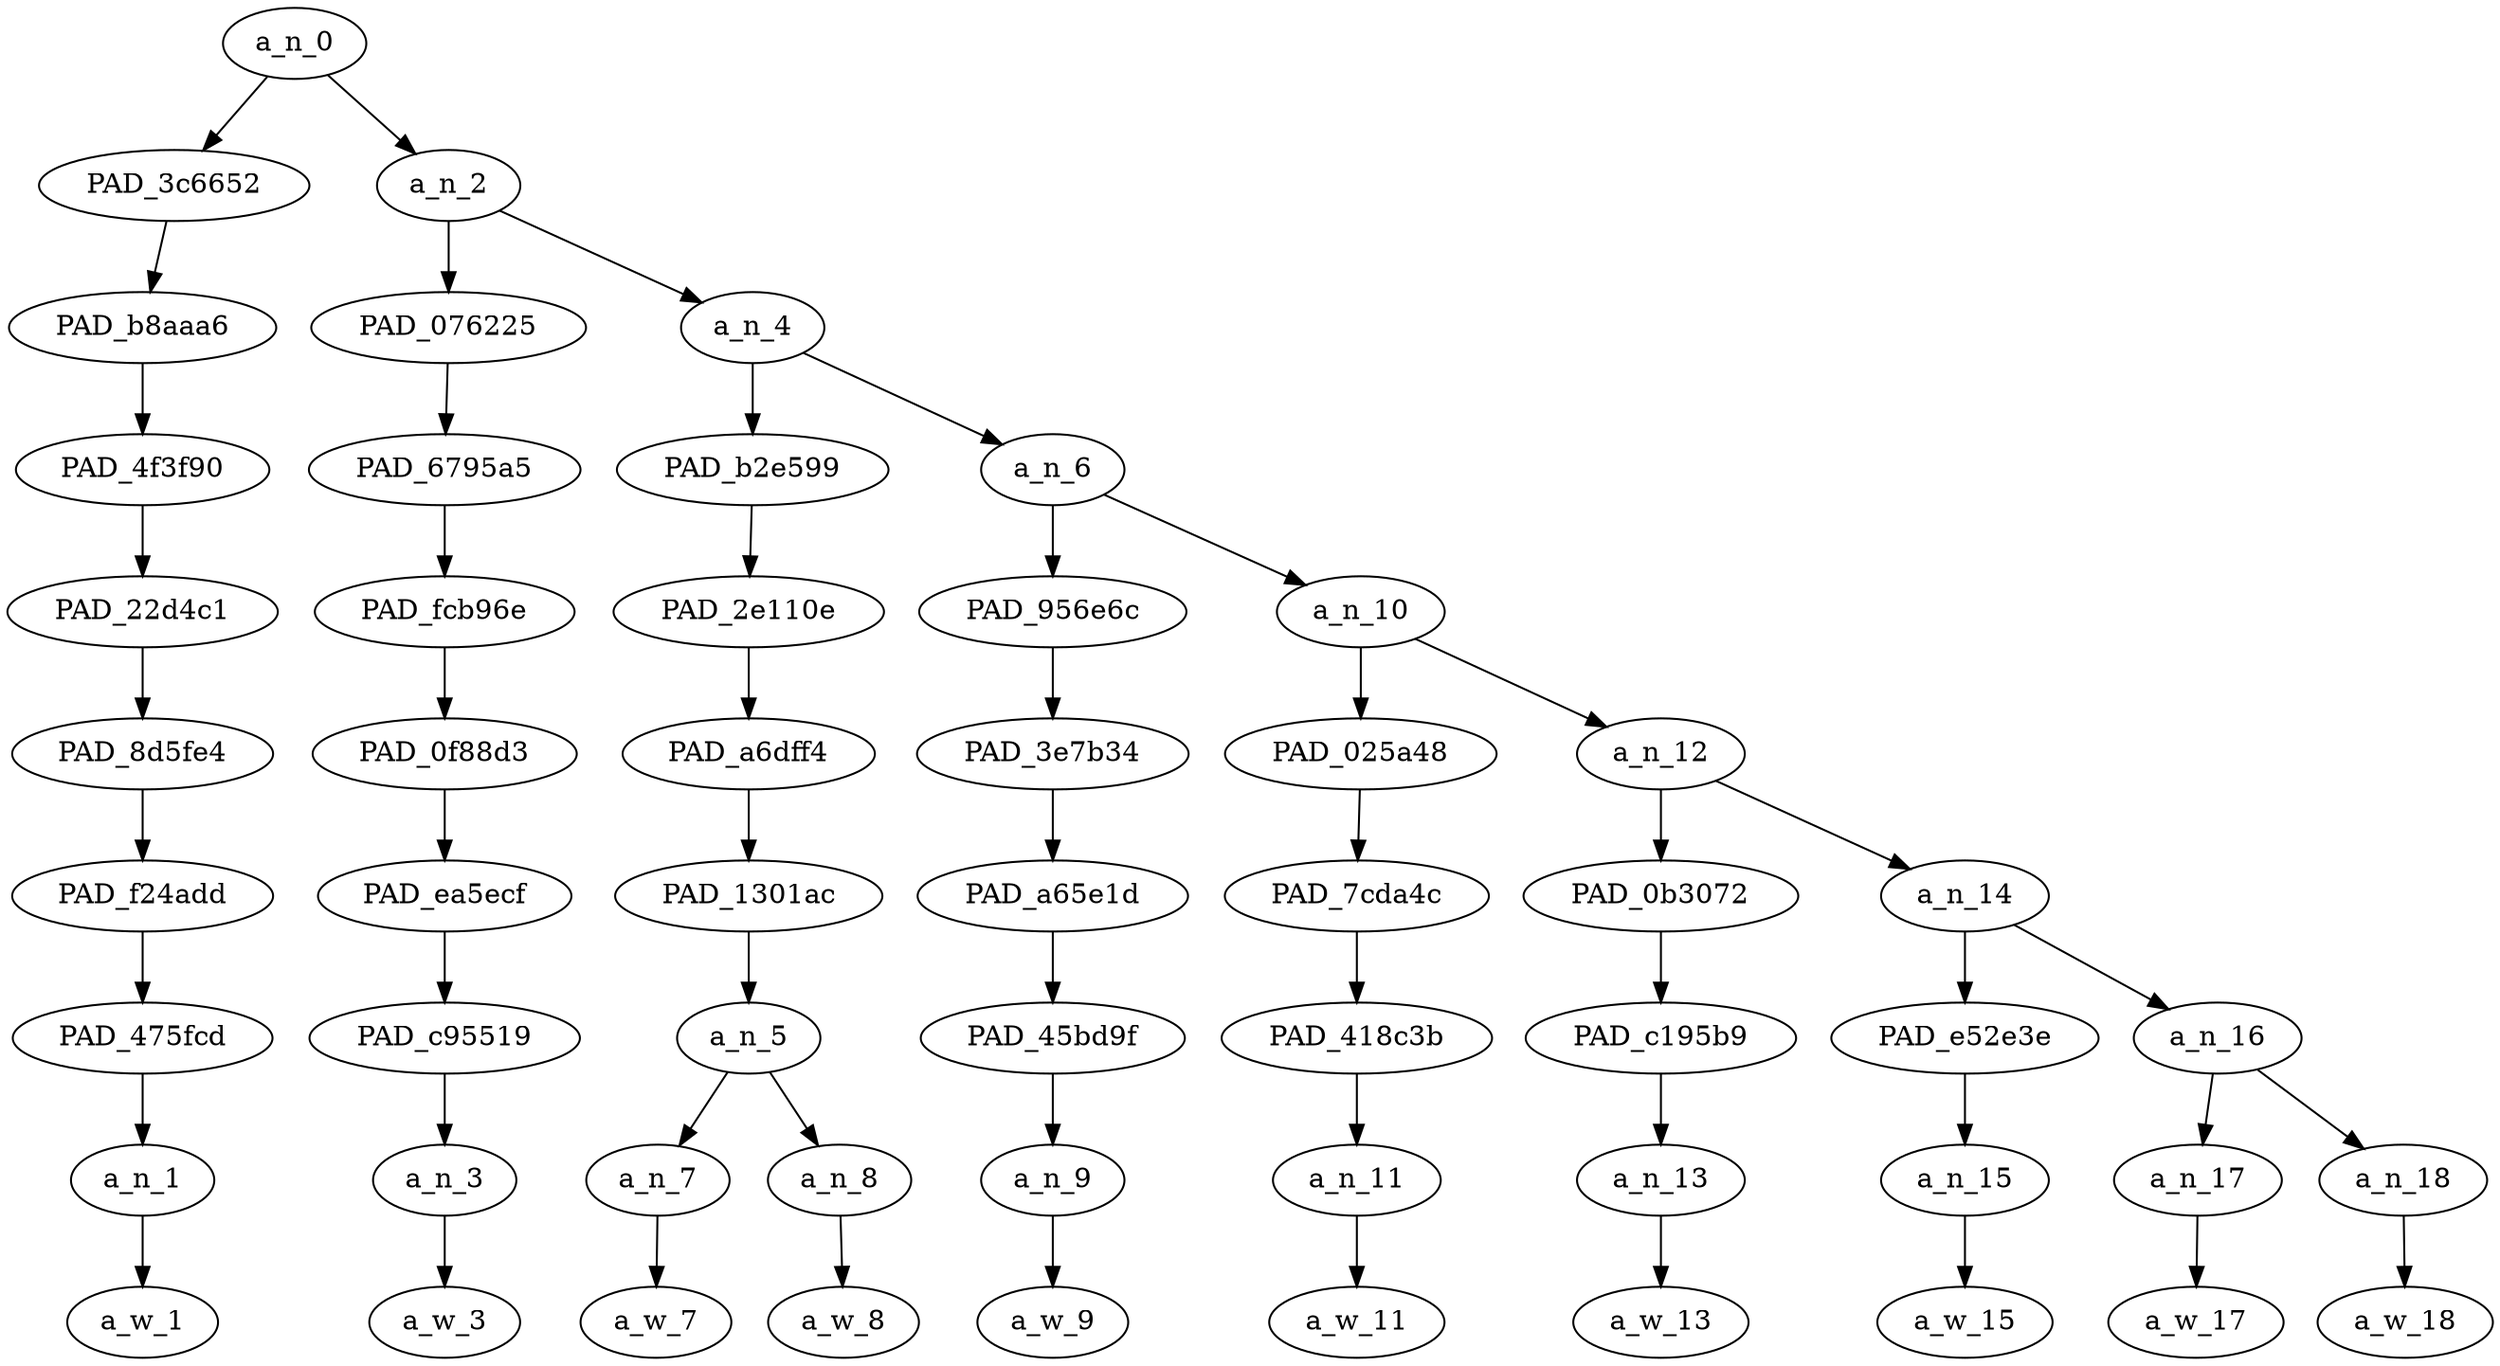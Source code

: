 strict digraph "" {
	a_n_0	[div_dir=1,
		index=0,
		level=9,
		pos="1.18359375,9!",
		text_span="[0, 1, 2, 3, 4, 5, 6, 7, 8, 9]",
		value=1.00000002];
	PAD_3c6652	[div_dir=-1,
		index=0,
		level=8,
		pos="0.0,8!",
		text_span="[0]",
		value=0.08572560];
	a_n_0 -> PAD_3c6652;
	a_n_2	[div_dir=1,
		index=1,
		level=8,
		pos="2.3671875,8!",
		text_span="[1, 2, 3, 4, 5, 6, 7, 8, 9]",
		value=0.91404974];
	a_n_0 -> a_n_2;
	PAD_b8aaa6	[div_dir=-1,
		index=0,
		level=7,
		pos="0.0,7!",
		text_span="[0]",
		value=0.08572560];
	PAD_3c6652 -> PAD_b8aaa6;
	PAD_4f3f90	[div_dir=-1,
		index=0,
		level=6,
		pos="0.0,6!",
		text_span="[0]",
		value=0.08572560];
	PAD_b8aaa6 -> PAD_4f3f90;
	PAD_22d4c1	[div_dir=-1,
		index=0,
		level=5,
		pos="0.0,5!",
		text_span="[0]",
		value=0.08572560];
	PAD_4f3f90 -> PAD_22d4c1;
	PAD_8d5fe4	[div_dir=-1,
		index=0,
		level=4,
		pos="0.0,4!",
		text_span="[0]",
		value=0.08572560];
	PAD_22d4c1 -> PAD_8d5fe4;
	PAD_f24add	[div_dir=-1,
		index=0,
		level=3,
		pos="0.0,3!",
		text_span="[0]",
		value=0.08572560];
	PAD_8d5fe4 -> PAD_f24add;
	PAD_475fcd	[div_dir=-1,
		index=0,
		level=2,
		pos="0.0,2!",
		text_span="[0]",
		value=0.08572560];
	PAD_f24add -> PAD_475fcd;
	a_n_1	[div_dir=-1,
		index=0,
		level=1,
		pos="0.0,1!",
		text_span="[0]",
		value=0.08572560];
	PAD_475fcd -> a_n_1;
	a_w_1	[div_dir=0,
		index=0,
		level=0,
		pos="0,0!",
		text_span="[0]",
		value=these];
	a_n_1 -> a_w_1;
	PAD_076225	[div_dir=1,
		index=1,
		level=7,
		pos="1.0,7!",
		text_span="[1]",
		value=0.08995141];
	a_n_2 -> PAD_076225;
	a_n_4	[div_dir=1,
		index=2,
		level=7,
		pos="3.734375,7!",
		text_span="[2, 3, 4, 5, 6, 7, 8, 9]",
		value=0.82385855];
	a_n_2 -> a_n_4;
	PAD_6795a5	[div_dir=1,
		index=1,
		level=6,
		pos="1.0,6!",
		text_span="[1]",
		value=0.08995141];
	PAD_076225 -> PAD_6795a5;
	PAD_fcb96e	[div_dir=1,
		index=1,
		level=5,
		pos="1.0,5!",
		text_span="[1]",
		value=0.08995141];
	PAD_6795a5 -> PAD_fcb96e;
	PAD_0f88d3	[div_dir=1,
		index=1,
		level=4,
		pos="1.0,4!",
		text_span="[1]",
		value=0.08995141];
	PAD_fcb96e -> PAD_0f88d3;
	PAD_ea5ecf	[div_dir=1,
		index=1,
		level=3,
		pos="1.0,3!",
		text_span="[1]",
		value=0.08995141];
	PAD_0f88d3 -> PAD_ea5ecf;
	PAD_c95519	[div_dir=1,
		index=1,
		level=2,
		pos="1.0,2!",
		text_span="[1]",
		value=0.08995141];
	PAD_ea5ecf -> PAD_c95519;
	a_n_3	[div_dir=1,
		index=1,
		level=1,
		pos="1.0,1!",
		text_span="[1]",
		value=0.08995141];
	PAD_c95519 -> a_n_3;
	a_w_3	[div_dir=0,
		index=1,
		level=0,
		pos="1,0!",
		text_span="[1]",
		value=are];
	a_n_3 -> a_w_3;
	PAD_b2e599	[div_dir=-1,
		index=2,
		level=6,
		pos="2.5,6!",
		text_span="[2, 3]",
		value=0.30657508];
	a_n_4 -> PAD_b2e599;
	a_n_6	[div_dir=1,
		index=3,
		level=6,
		pos="4.96875,6!",
		text_span="[4, 5, 6, 7, 8, 9]",
		value=0.51704441];
	a_n_4 -> a_n_6;
	PAD_2e110e	[div_dir=-1,
		index=2,
		level=5,
		pos="2.5,5!",
		text_span="[2, 3]",
		value=0.30657508];
	PAD_b2e599 -> PAD_2e110e;
	PAD_a6dff4	[div_dir=-1,
		index=2,
		level=4,
		pos="2.5,4!",
		text_span="[2, 3]",
		value=0.30657508];
	PAD_2e110e -> PAD_a6dff4;
	PAD_1301ac	[div_dir=-1,
		index=2,
		level=3,
		pos="2.5,3!",
		text_span="[2, 3]",
		value=0.30657508];
	PAD_a6dff4 -> PAD_1301ac;
	a_n_5	[div_dir=-1,
		index=2,
		level=2,
		pos="2.5,2!",
		text_span="[2, 3]",
		value=0.30657508];
	PAD_1301ac -> a_n_5;
	a_n_7	[div_dir=-1,
		index=2,
		level=1,
		pos="2.0,1!",
		text_span="[2]",
		value=0.07083468];
	a_n_5 -> a_n_7;
	a_n_8	[div_dir=-1,
		index=3,
		level=1,
		pos="3.0,1!",
		text_span="[3]",
		value=0.23491772];
	a_n_5 -> a_n_8;
	a_w_7	[div_dir=0,
		index=2,
		level=0,
		pos="2,0!",
		text_span="[2]",
		value=the];
	a_n_7 -> a_w_7;
	a_w_8	[div_dir=0,
		index=3,
		level=0,
		pos="3,0!",
		text_span="[3]",
		value=refugees];
	a_n_8 -> a_w_8;
	PAD_956e6c	[div_dir=1,
		index=3,
		level=5,
		pos="4.0,5!",
		text_span="[4]",
		value=0.07134355];
	a_n_6 -> PAD_956e6c;
	a_n_10	[div_dir=1,
		index=4,
		level=5,
		pos="5.9375,5!",
		text_span="[5, 6, 7, 8, 9]",
		value=0.44497603];
	a_n_6 -> a_n_10;
	PAD_3e7b34	[div_dir=1,
		index=3,
		level=4,
		pos="4.0,4!",
		text_span="[4]",
		value=0.07134355];
	PAD_956e6c -> PAD_3e7b34;
	PAD_a65e1d	[div_dir=1,
		index=3,
		level=3,
		pos="4.0,3!",
		text_span="[4]",
		value=0.07134355];
	PAD_3e7b34 -> PAD_a65e1d;
	PAD_45bd9f	[div_dir=1,
		index=3,
		level=2,
		pos="4.0,2!",
		text_span="[4]",
		value=0.07134355];
	PAD_a65e1d -> PAD_45bd9f;
	a_n_9	[div_dir=1,
		index=4,
		level=1,
		pos="4.0,1!",
		text_span="[4]",
		value=0.07134355];
	PAD_45bd9f -> a_n_9;
	a_w_9	[div_dir=0,
		index=4,
		level=0,
		pos="4,0!",
		text_span="[4]",
		value=that];
	a_n_9 -> a_w_9;
	PAD_025a48	[div_dir=1,
		index=4,
		level=4,
		pos="5.0,4!",
		text_span="[5]",
		value=0.11948883];
	a_n_10 -> PAD_025a48;
	a_n_12	[div_dir=1,
		index=5,
		level=4,
		pos="6.875,4!",
		text_span="[6, 7, 8, 9]",
		value=0.32481112];
	a_n_10 -> a_n_12;
	PAD_7cda4c	[div_dir=1,
		index=4,
		level=3,
		pos="5.0,3!",
		text_span="[5]",
		value=0.11948883];
	PAD_025a48 -> PAD_7cda4c;
	PAD_418c3b	[div_dir=1,
		index=4,
		level=2,
		pos="5.0,2!",
		text_span="[5]",
		value=0.11948883];
	PAD_7cda4c -> PAD_418c3b;
	a_n_11	[div_dir=1,
		index=5,
		level=1,
		pos="5.0,1!",
		text_span="[5]",
		value=0.11948883];
	PAD_418c3b -> a_n_11;
	a_w_11	[div_dir=0,
		index=5,
		level=0,
		pos="5,0!",
		text_span="[5]",
		value=europe];
	a_n_11 -> a_w_11;
	PAD_0b3072	[div_dir=1,
		index=5,
		level=3,
		pos="6.0,3!",
		text_span="[6]",
		value=0.08916408];
	a_n_12 -> PAD_0b3072;
	a_n_14	[div_dir=1,
		index=6,
		level=3,
		pos="7.75,3!",
		text_span="[7, 8, 9]",
		value=0.23509328];
	a_n_12 -> a_n_14;
	PAD_c195b9	[div_dir=1,
		index=5,
		level=2,
		pos="6.0,2!",
		text_span="[6]",
		value=0.08916408];
	PAD_0b3072 -> PAD_c195b9;
	a_n_13	[div_dir=1,
		index=6,
		level=1,
		pos="6.0,1!",
		text_span="[6]",
		value=0.08916408];
	PAD_c195b9 -> a_n_13;
	a_w_13	[div_dir=0,
		index=6,
		level=0,
		pos="6,0!",
		text_span="[6]",
		value=should];
	a_n_13 -> a_w_13;
	PAD_e52e3e	[div_dir=1,
		index=6,
		level=2,
		pos="7.0,2!",
		text_span="[7]",
		value=0.05574304];
	a_n_14 -> PAD_e52e3e;
	a_n_16	[div_dir=1,
		index=7,
		level=2,
		pos="8.5,2!",
		text_span="[8, 9]",
		value=0.17884992];
	a_n_14 -> a_n_16;
	a_n_15	[div_dir=1,
		index=7,
		level=1,
		pos="7.0,1!",
		text_span="[7]",
		value=0.05574304];
	PAD_e52e3e -> a_n_15;
	a_w_15	[div_dir=0,
		index=7,
		level=0,
		pos="7,0!",
		text_span="[7]",
		value=be];
	a_n_15 -> a_w_15;
	a_n_17	[div_dir=1,
		index=8,
		level=1,
		pos="8.0,1!",
		text_span="[8]",
		value=0.09357451];
	a_n_16 -> a_n_17;
	a_n_18	[div_dir=1,
		index=9,
		level=1,
		pos="9.0,1!",
		text_span="[9]",
		value=0.08469079];
	a_n_16 -> a_n_18;
	a_w_17	[div_dir=0,
		index=8,
		level=0,
		pos="8,0!",
		text_span="[8]",
		value=taking];
	a_n_17 -> a_w_17;
	a_w_18	[div_dir=0,
		index=9,
		level=0,
		pos="9,0!",
		text_span="[9]",
		value=in];
	a_n_18 -> a_w_18;
}
